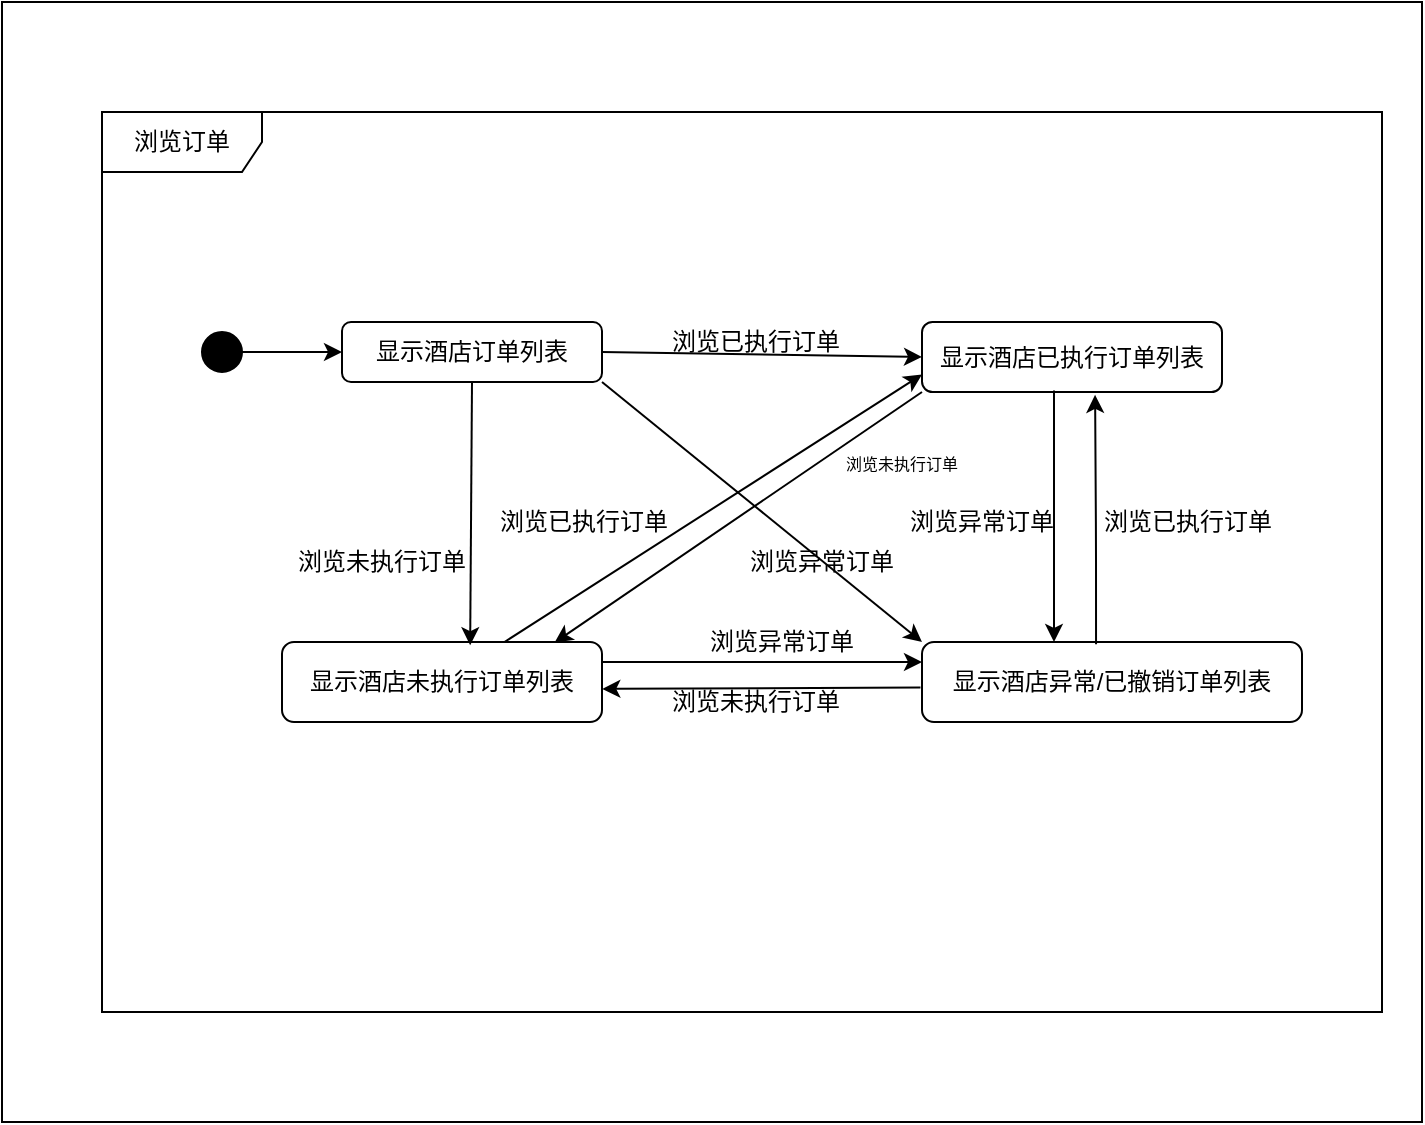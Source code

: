 <mxfile version="13.0.1" type="device"><diagram id="XmyENelYMt8AKMOP6o-S" name="Page-1"><mxGraphModel dx="1038" dy="531" grid="1" gridSize="10" guides="1" tooltips="1" connect="1" arrows="1" fold="1" page="1" pageScale="1" pageWidth="827" pageHeight="1169" math="0" shadow="0"><root><mxCell id="0"/><mxCell id="1" parent="0"/><mxCell id="Y-Z0l6p1yvPrJQ7TcgdN-1" value="" style="rounded=0;whiteSpace=wrap;html=1;" vertex="1" parent="1"><mxGeometry x="80" y="40" width="710" height="560" as="geometry"/></mxCell><mxCell id="Y-Z0l6p1yvPrJQ7TcgdN-2" value="浏览订单" style="shape=umlFrame;whiteSpace=wrap;html=1;width=80;height=30;" vertex="1" parent="1"><mxGeometry x="130" y="95" width="640" height="450" as="geometry"/></mxCell><mxCell id="Y-Z0l6p1yvPrJQ7TcgdN-3" value="" style="ellipse;whiteSpace=wrap;html=1;aspect=fixed;fillColor=#000000;" vertex="1" parent="1"><mxGeometry x="180" y="205" width="20" height="20" as="geometry"/></mxCell><mxCell id="Y-Z0l6p1yvPrJQ7TcgdN-4" value="显示酒店订单列表" style="rounded=1;whiteSpace=wrap;html=1;fillColor=#FFFFFF;" vertex="1" parent="1"><mxGeometry x="250" y="200" width="130" height="30" as="geometry"/></mxCell><mxCell id="Y-Z0l6p1yvPrJQ7TcgdN-5" value="" style="endArrow=classic;html=1;exitX=1;exitY=0.5;exitDx=0;exitDy=0;entryX=0;entryY=0.5;entryDx=0;entryDy=0;" edge="1" parent="1" source="Y-Z0l6p1yvPrJQ7TcgdN-3" target="Y-Z0l6p1yvPrJQ7TcgdN-4"><mxGeometry width="50" height="50" relative="1" as="geometry"><mxPoint x="390" y="390" as="sourcePoint"/><mxPoint x="440" y="340" as="targetPoint"/></mxGeometry></mxCell><mxCell id="Y-Z0l6p1yvPrJQ7TcgdN-6" value="显示酒店已执行订单列表" style="rounded=1;whiteSpace=wrap;html=1;fillColor=#FFFFFF;" vertex="1" parent="1"><mxGeometry x="540" y="200" width="150" height="35" as="geometry"/></mxCell><mxCell id="Y-Z0l6p1yvPrJQ7TcgdN-7" value="显示酒店未执行订单列表" style="rounded=1;whiteSpace=wrap;html=1;fillColor=#FFFFFF;" vertex="1" parent="1"><mxGeometry x="220" y="360" width="160" height="40" as="geometry"/></mxCell><mxCell id="Y-Z0l6p1yvPrJQ7TcgdN-17" value="显示酒店异常/已撤销订单列表" style="rounded=1;whiteSpace=wrap;html=1;fillColor=#FFFFFF;" vertex="1" parent="1"><mxGeometry x="540" y="360" width="190" height="40" as="geometry"/></mxCell><mxCell id="Y-Z0l6p1yvPrJQ7TcgdN-18" style="edgeStyle=orthogonalEdgeStyle;rounded=0;orthogonalLoop=1;jettySize=auto;html=1;exitX=0.5;exitY=1;exitDx=0;exitDy=0;startArrow=classic;startFill=1;endArrow=none;endFill=0;" edge="1" parent="1" source="Y-Z0l6p1yvPrJQ7TcgdN-6" target="Y-Z0l6p1yvPrJQ7TcgdN-6"><mxGeometry relative="1" as="geometry"/></mxCell><mxCell id="Y-Z0l6p1yvPrJQ7TcgdN-19" value="" style="endArrow=classic;html=1;exitX=1;exitY=0.5;exitDx=0;exitDy=0;entryX=0;entryY=0.5;entryDx=0;entryDy=0;" edge="1" parent="1" source="Y-Z0l6p1yvPrJQ7TcgdN-4" target="Y-Z0l6p1yvPrJQ7TcgdN-6"><mxGeometry width="50" height="50" relative="1" as="geometry"><mxPoint x="390" y="360" as="sourcePoint"/><mxPoint x="440" y="310" as="targetPoint"/></mxGeometry></mxCell><mxCell id="Y-Z0l6p1yvPrJQ7TcgdN-20" value="" style="endArrow=classic;html=1;exitX=0.5;exitY=1;exitDx=0;exitDy=0;entryX=0.588;entryY=0.04;entryDx=0;entryDy=0;entryPerimeter=0;" edge="1" parent="1" source="Y-Z0l6p1yvPrJQ7TcgdN-4" target="Y-Z0l6p1yvPrJQ7TcgdN-7"><mxGeometry width="50" height="50" relative="1" as="geometry"><mxPoint x="390" y="360" as="sourcePoint"/><mxPoint x="440" y="310" as="targetPoint"/></mxGeometry></mxCell><mxCell id="Y-Z0l6p1yvPrJQ7TcgdN-21" value="" style="endArrow=classic;html=1;exitX=1;exitY=0.25;exitDx=0;exitDy=0;entryX=0;entryY=0.25;entryDx=0;entryDy=0;" edge="1" parent="1" source="Y-Z0l6p1yvPrJQ7TcgdN-7" target="Y-Z0l6p1yvPrJQ7TcgdN-17"><mxGeometry width="50" height="50" relative="1" as="geometry"><mxPoint x="390" y="360" as="sourcePoint"/><mxPoint x="440" y="310" as="targetPoint"/></mxGeometry></mxCell><mxCell id="Y-Z0l6p1yvPrJQ7TcgdN-22" value="" style="endArrow=classic;html=1;exitX=0.44;exitY=0.98;exitDx=0;exitDy=0;exitPerimeter=0;" edge="1" parent="1" source="Y-Z0l6p1yvPrJQ7TcgdN-6"><mxGeometry width="50" height="50" relative="1" as="geometry"><mxPoint x="390" y="360" as="sourcePoint"/><mxPoint x="606" y="360" as="targetPoint"/></mxGeometry></mxCell><mxCell id="Y-Z0l6p1yvPrJQ7TcgdN-23" value="" style="endArrow=classic;html=1;entryX=0.577;entryY=1.041;entryDx=0;entryDy=0;entryPerimeter=0;exitX=0.458;exitY=0.027;exitDx=0;exitDy=0;exitPerimeter=0;" edge="1" parent="1" source="Y-Z0l6p1yvPrJQ7TcgdN-17" target="Y-Z0l6p1yvPrJQ7TcgdN-6"><mxGeometry width="50" height="50" relative="1" as="geometry"><mxPoint x="390" y="360" as="sourcePoint"/><mxPoint x="440" y="310" as="targetPoint"/><Array as="points"><mxPoint x="627" y="310"/></Array></mxGeometry></mxCell><mxCell id="Y-Z0l6p1yvPrJQ7TcgdN-24" value="" style="endArrow=classic;html=1;exitX=1;exitY=1;exitDx=0;exitDy=0;entryX=0;entryY=0;entryDx=0;entryDy=0;" edge="1" parent="1" source="Y-Z0l6p1yvPrJQ7TcgdN-4" target="Y-Z0l6p1yvPrJQ7TcgdN-17"><mxGeometry width="50" height="50" relative="1" as="geometry"><mxPoint x="400" y="380" as="sourcePoint"/><mxPoint x="450" y="330" as="targetPoint"/></mxGeometry></mxCell><mxCell id="Y-Z0l6p1yvPrJQ7TcgdN-25" value="" style="endArrow=classic;html=1;entryX=1.001;entryY=0.586;entryDx=0;entryDy=0;entryPerimeter=0;exitX=-0.004;exitY=0.57;exitDx=0;exitDy=0;exitPerimeter=0;" edge="1" parent="1" source="Y-Z0l6p1yvPrJQ7TcgdN-17" target="Y-Z0l6p1yvPrJQ7TcgdN-7"><mxGeometry width="50" height="50" relative="1" as="geometry"><mxPoint x="410" y="370" as="sourcePoint"/><mxPoint x="460" y="320" as="targetPoint"/></mxGeometry></mxCell><mxCell id="Y-Z0l6p1yvPrJQ7TcgdN-26" value="" style="endArrow=classic;html=1;entryX=0;entryY=0.75;entryDx=0;entryDy=0;" edge="1" parent="1" source="Y-Z0l6p1yvPrJQ7TcgdN-7" target="Y-Z0l6p1yvPrJQ7TcgdN-6"><mxGeometry width="50" height="50" relative="1" as="geometry"><mxPoint x="410" y="370" as="sourcePoint"/><mxPoint x="460" y="320" as="targetPoint"/></mxGeometry></mxCell><mxCell id="Y-Z0l6p1yvPrJQ7TcgdN-27" value="" style="endArrow=classic;html=1;entryX=0.852;entryY=0.007;entryDx=0;entryDy=0;exitX=0;exitY=1;exitDx=0;exitDy=0;entryPerimeter=0;" edge="1" parent="1" source="Y-Z0l6p1yvPrJQ7TcgdN-6" target="Y-Z0l6p1yvPrJQ7TcgdN-7"><mxGeometry width="50" height="50" relative="1" as="geometry"><mxPoint x="410" y="370" as="sourcePoint"/><mxPoint x="460" y="320" as="targetPoint"/></mxGeometry></mxCell><mxCell id="Y-Z0l6p1yvPrJQ7TcgdN-28" value="浏览已执行订单" style="text;html=1;strokeColor=none;fillColor=none;align=center;verticalAlign=middle;whiteSpace=wrap;rounded=0;" vertex="1" parent="1"><mxGeometry x="414" y="200" width="86" height="20" as="geometry"/></mxCell><mxCell id="Y-Z0l6p1yvPrJQ7TcgdN-29" value="浏览已执行订单" style="text;html=1;strokeColor=none;fillColor=none;align=center;verticalAlign=middle;whiteSpace=wrap;rounded=0;" vertex="1" parent="1"><mxGeometry x="328" y="290" width="86" height="20" as="geometry"/></mxCell><mxCell id="Y-Z0l6p1yvPrJQ7TcgdN-30" value="浏览已执行订单" style="text;html=1;strokeColor=none;fillColor=none;align=center;verticalAlign=middle;whiteSpace=wrap;rounded=0;" vertex="1" parent="1"><mxGeometry x="630" y="290" width="86" height="20" as="geometry"/></mxCell><mxCell id="Y-Z0l6p1yvPrJQ7TcgdN-31" value="浏览未执行订单" style="text;html=1;strokeColor=none;fillColor=none;align=center;verticalAlign=middle;whiteSpace=wrap;rounded=0;" vertex="1" parent="1"><mxGeometry x="407" y="380" width="100" height="20" as="geometry"/></mxCell><mxCell id="Y-Z0l6p1yvPrJQ7TcgdN-32" value="&lt;font style=&quot;font-size: 8px&quot;&gt;浏览未执行订单&lt;/font&gt;" style="text;html=1;strokeColor=none;fillColor=none;align=center;verticalAlign=middle;whiteSpace=wrap;rounded=0;" vertex="1" parent="1"><mxGeometry x="480" y="260" width="100" height="20" as="geometry"/></mxCell><mxCell id="Y-Z0l6p1yvPrJQ7TcgdN-33" value="浏览未执行订单" style="text;html=1;strokeColor=none;fillColor=none;align=center;verticalAlign=middle;whiteSpace=wrap;rounded=0;" vertex="1" parent="1"><mxGeometry x="220" y="310" width="100" height="20" as="geometry"/></mxCell><mxCell id="Y-Z0l6p1yvPrJQ7TcgdN-34" value="浏览异常订单" style="text;html=1;strokeColor=none;fillColor=none;align=center;verticalAlign=middle;whiteSpace=wrap;rounded=0;" vertex="1" parent="1"><mxGeometry x="420" y="350" width="100" height="20" as="geometry"/></mxCell><mxCell id="Y-Z0l6p1yvPrJQ7TcgdN-36" value="浏览异常订单" style="text;html=1;strokeColor=none;fillColor=none;align=center;verticalAlign=middle;whiteSpace=wrap;rounded=0;" vertex="1" parent="1"><mxGeometry x="520" y="290" width="100" height="20" as="geometry"/></mxCell><mxCell id="Y-Z0l6p1yvPrJQ7TcgdN-39" value="浏览异常订单" style="text;html=1;strokeColor=none;fillColor=none;align=center;verticalAlign=middle;whiteSpace=wrap;rounded=0;" vertex="1" parent="1"><mxGeometry x="440" y="310" width="100" height="20" as="geometry"/></mxCell></root></mxGraphModel></diagram></mxfile>
